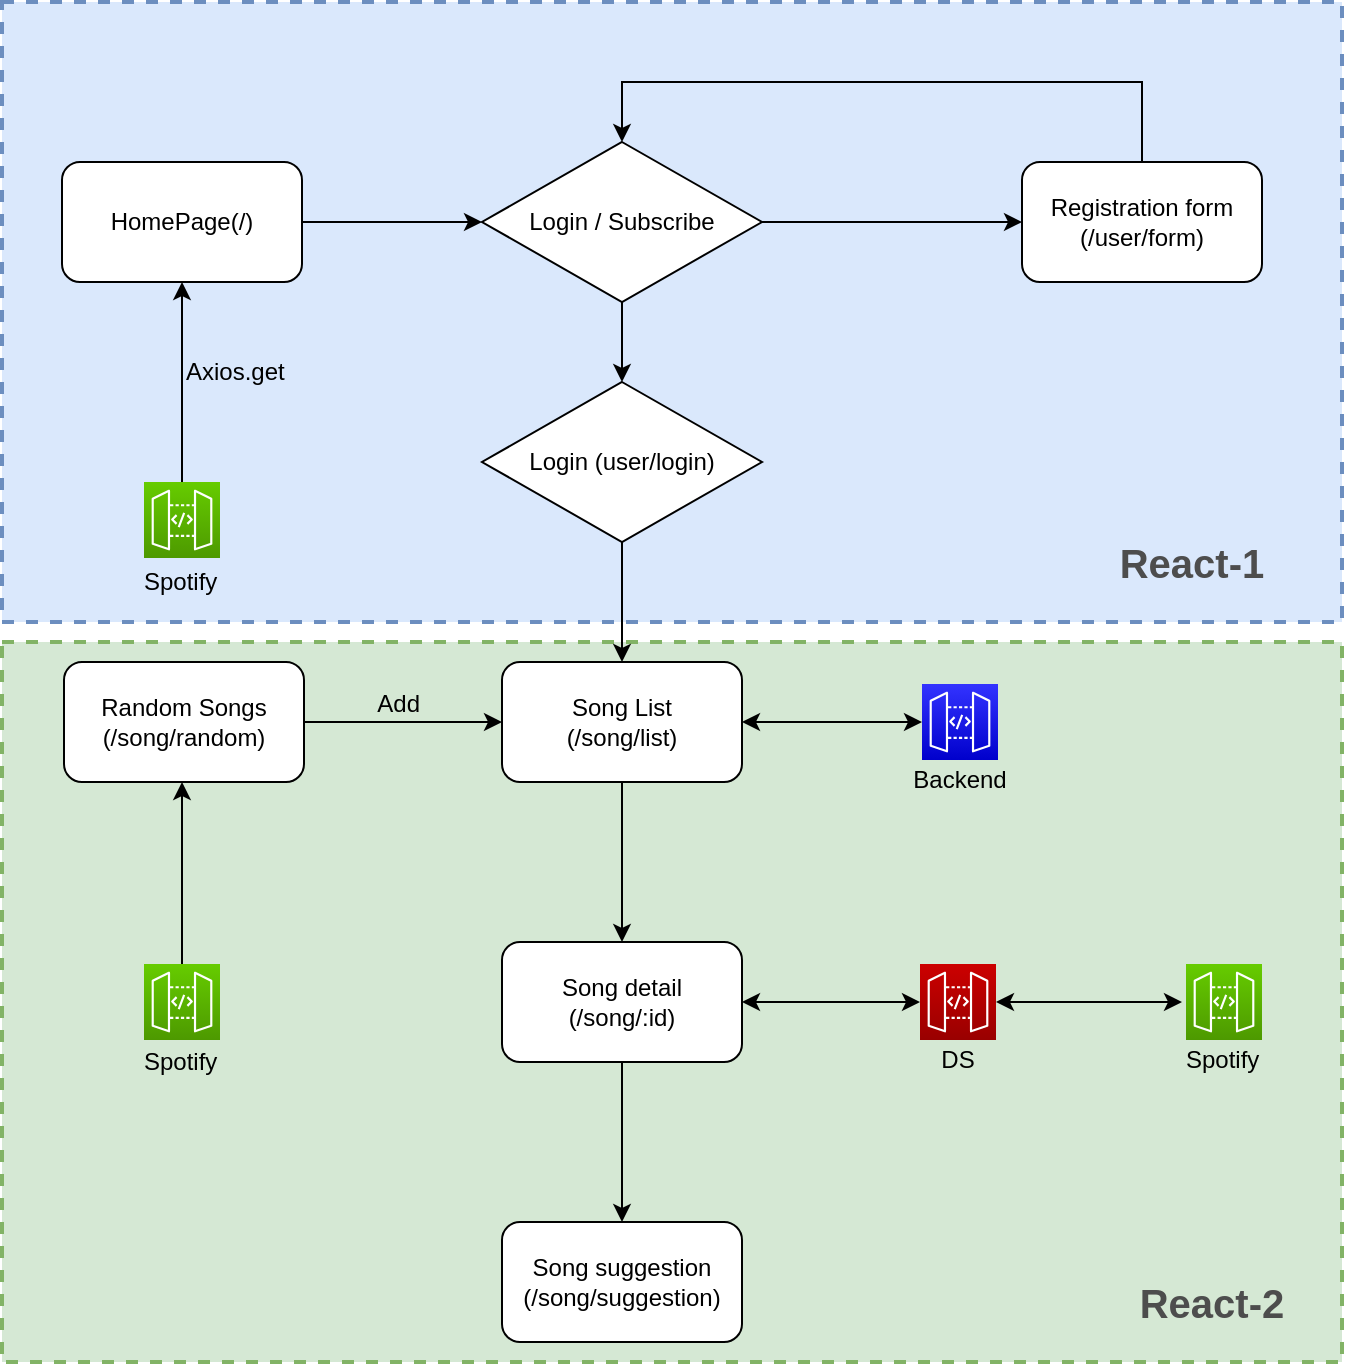 <mxfile version="13.3.0" type="device"><diagram id="zz8Z_sMmu_lL8bLqHVKg" name="Page-1"><mxGraphModel dx="1426" dy="754" grid="1" gridSize="10" guides="1" tooltips="1" connect="1" arrows="1" fold="1" page="1" pageScale="1" pageWidth="800" pageHeight="800" math="0" shadow="0"><root><mxCell id="0"/><mxCell id="1" parent="0"/><mxCell id="0-6y683_RrBZRug_oh3U-49" value="" style="rounded=0;whiteSpace=wrap;html=1;dashed=1;fillColor=#d5e8d4;strokeWidth=2;strokeColor=#82b366;" vertex="1" parent="1"><mxGeometry x="65" y="380" width="670" height="360" as="geometry"/></mxCell><mxCell id="0-6y683_RrBZRug_oh3U-48" value="" style="rounded=0;whiteSpace=wrap;html=1;dashed=1;fillColor=#dae8fc;strokeWidth=2;strokeColor=#6c8ebf;" vertex="1" parent="1"><mxGeometry x="65" y="60" width="670" height="310" as="geometry"/></mxCell><mxCell id="0-6y683_RrBZRug_oh3U-5" value="" style="edgeStyle=orthogonalEdgeStyle;rounded=0;orthogonalLoop=1;jettySize=auto;html=1;" edge="1" parent="1" source="0-6y683_RrBZRug_oh3U-6" target="0-6y683_RrBZRug_oh3U-4"><mxGeometry relative="1" as="geometry"/></mxCell><mxCell id="0-6y683_RrBZRug_oh3U-14" value="" style="edgeStyle=orthogonalEdgeStyle;rounded=0;orthogonalLoop=1;jettySize=auto;html=1;entryX=0;entryY=0.5;entryDx=0;entryDy=0;" edge="1" parent="1" source="0-6y683_RrBZRug_oh3U-1" target="0-6y683_RrBZRug_oh3U-6"><mxGeometry relative="1" as="geometry"><mxPoint x="295" y="170" as="targetPoint"/></mxGeometry></mxCell><mxCell id="0-6y683_RrBZRug_oh3U-1" value="HomePage(/)" style="rounded=1;whiteSpace=wrap;html=1;" vertex="1" parent="1"><mxGeometry x="95" y="140" width="120" height="60" as="geometry"/></mxCell><mxCell id="0-6y683_RrBZRug_oh3U-16" style="edgeStyle=orthogonalEdgeStyle;rounded=0;orthogonalLoop=1;jettySize=auto;html=1;entryX=0.5;entryY=0;entryDx=0;entryDy=0;" edge="1" parent="1" source="0-6y683_RrBZRug_oh3U-4" target="0-6y683_RrBZRug_oh3U-6"><mxGeometry relative="1" as="geometry"><mxPoint x="635" y="70" as="targetPoint"/><Array as="points"><mxPoint x="635" y="100"/><mxPoint x="375" y="100"/></Array></mxGeometry></mxCell><mxCell id="0-6y683_RrBZRug_oh3U-4" value="Registration form&lt;br&gt;(/user/form)" style="rounded=1;whiteSpace=wrap;html=1;" vertex="1" parent="1"><mxGeometry x="575" y="140" width="120" height="60" as="geometry"/></mxCell><mxCell id="0-6y683_RrBZRug_oh3U-9" value="" style="edgeStyle=orthogonalEdgeStyle;rounded=0;orthogonalLoop=1;jettySize=auto;html=1;" edge="1" parent="1" source="0-6y683_RrBZRug_oh3U-6" target="0-6y683_RrBZRug_oh3U-8"><mxGeometry relative="1" as="geometry"/></mxCell><mxCell id="0-6y683_RrBZRug_oh3U-6" value="Login / Subscribe" style="rhombus;whiteSpace=wrap;html=1;" vertex="1" parent="1"><mxGeometry x="305" y="130" width="140" height="80" as="geometry"/></mxCell><mxCell id="0-6y683_RrBZRug_oh3U-18" value="" style="edgeStyle=orthogonalEdgeStyle;rounded=0;orthogonalLoop=1;jettySize=auto;html=1;" edge="1" parent="1" source="0-6y683_RrBZRug_oh3U-8" target="0-6y683_RrBZRug_oh3U-17"><mxGeometry relative="1" as="geometry"/></mxCell><mxCell id="0-6y683_RrBZRug_oh3U-8" value="Login (user/login)" style="rhombus;whiteSpace=wrap;html=1;" vertex="1" parent="1"><mxGeometry x="305" y="250" width="140" height="80" as="geometry"/></mxCell><mxCell id="0-6y683_RrBZRug_oh3U-35" value="" style="edgeStyle=orthogonalEdgeStyle;rounded=0;orthogonalLoop=1;jettySize=auto;html=1;" edge="1" parent="1" source="0-6y683_RrBZRug_oh3U-17" target="0-6y683_RrBZRug_oh3U-34"><mxGeometry relative="1" as="geometry"/></mxCell><mxCell id="0-6y683_RrBZRug_oh3U-17" value="Song List&lt;br&gt;(/song/list)" style="rounded=1;whiteSpace=wrap;html=1;" vertex="1" parent="1"><mxGeometry x="315" y="390" width="120" height="60" as="geometry"/></mxCell><mxCell id="0-6y683_RrBZRug_oh3U-53" value="Random Songs&lt;br&gt;(/song/random)" style="rounded=1;whiteSpace=wrap;html=1;" vertex="1" parent="1"><mxGeometry x="96" y="390" width="120" height="60" as="geometry"/></mxCell><mxCell id="0-6y683_RrBZRug_oh3U-41" value="" style="edgeStyle=orthogonalEdgeStyle;rounded=0;orthogonalLoop=1;jettySize=auto;html=1;" edge="1" parent="1" source="0-6y683_RrBZRug_oh3U-34" target="0-6y683_RrBZRug_oh3U-40"><mxGeometry relative="1" as="geometry"/></mxCell><mxCell id="0-6y683_RrBZRug_oh3U-34" value="Song detail&lt;br&gt;(/song/:id)" style="rounded=1;whiteSpace=wrap;html=1;" vertex="1" parent="1"><mxGeometry x="315" y="530" width="120" height="60" as="geometry"/></mxCell><mxCell id="0-6y683_RrBZRug_oh3U-40" value="Song suggestion&lt;br&gt;(/song/suggestion)" style="rounded=1;whiteSpace=wrap;html=1;" vertex="1" parent="1"><mxGeometry x="315" y="670" width="120" height="60" as="geometry"/></mxCell><mxCell id="0-6y683_RrBZRug_oh3U-27" value="" style="edgeStyle=orthogonalEdgeStyle;rounded=0;orthogonalLoop=1;jettySize=auto;html=1;entryX=0.5;entryY=1;entryDx=0;entryDy=0;" edge="1" parent="1" source="0-6y683_RrBZRug_oh3U-21" target="0-6y683_RrBZRug_oh3U-1"><mxGeometry relative="1" as="geometry"><mxPoint x="155" y="220" as="targetPoint"/></mxGeometry></mxCell><mxCell id="0-6y683_RrBZRug_oh3U-21" value="" style="outlineConnect=0;fontColor=#232F3E;gradientColor=#66CC00;gradientDirection=north;fillColor=#4D9900;strokeColor=#ffffff;dashed=0;verticalLabelPosition=bottom;verticalAlign=top;align=center;html=1;fontSize=12;fontStyle=0;aspect=fixed;shape=mxgraph.aws4.resourceIcon;resIcon=mxgraph.aws4.api_gateway;" vertex="1" parent="1"><mxGeometry x="136" y="300" width="38" height="38" as="geometry"/></mxCell><mxCell id="0-6y683_RrBZRug_oh3U-22" value="" style="outlineConnect=0;fontColor=#232F3E;gradientColor=#66CC00;gradientDirection=north;fillColor=#4D9900;strokeColor=#ffffff;dashed=0;verticalLabelPosition=bottom;verticalAlign=top;align=center;html=1;fontSize=12;fontStyle=0;aspect=fixed;shape=mxgraph.aws4.resourceIcon;resIcon=mxgraph.aws4.api_gateway;" vertex="1" parent="1"><mxGeometry x="657" y="541" width="38" height="38" as="geometry"/></mxCell><mxCell id="0-6y683_RrBZRug_oh3U-23" value="Spotify&amp;nbsp;" style="text;html=1;strokeColor=none;fillColor=none;align=center;verticalAlign=middle;whiteSpace=wrap;rounded=0;" vertex="1" parent="1"><mxGeometry x="136" y="340" width="40" height="20" as="geometry"/></mxCell><mxCell id="0-6y683_RrBZRug_oh3U-28" value="Axios.get" style="text;html=1;strokeColor=none;fillColor=none;align=left;verticalAlign=middle;whiteSpace=wrap;rounded=0;" vertex="1" parent="1"><mxGeometry x="155" y="230" width="60" height="30" as="geometry"/></mxCell><mxCell id="0-6y683_RrBZRug_oh3U-29" value="" style="outlineConnect=0;fontColor=#232F3E;gradientColor=#3333FF;gradientDirection=north;fillColor=#0000CC;strokeColor=#ffffff;dashed=0;verticalLabelPosition=bottom;verticalAlign=top;align=center;html=1;fontSize=12;fontStyle=0;aspect=fixed;shape=mxgraph.aws4.resourceIcon;resIcon=mxgraph.aws4.api_gateway;" vertex="1" parent="1"><mxGeometry x="525" y="401" width="38" height="38" as="geometry"/></mxCell><mxCell id="0-6y683_RrBZRug_oh3U-30" value="" style="endArrow=classic;startArrow=classic;html=1;entryX=1;entryY=0.5;entryDx=0;entryDy=0;" edge="1" parent="1" source="0-6y683_RrBZRug_oh3U-29" target="0-6y683_RrBZRug_oh3U-17"><mxGeometry width="50" height="50" relative="1" as="geometry"><mxPoint x="565" y="410" as="sourcePoint"/><mxPoint x="615" y="360" as="targetPoint"/></mxGeometry></mxCell><mxCell id="0-6y683_RrBZRug_oh3U-32" value="Backend" style="text;html=1;strokeColor=none;fillColor=none;align=center;verticalAlign=middle;whiteSpace=wrap;rounded=0;" vertex="1" parent="1"><mxGeometry x="524" y="439" width="40" height="20" as="geometry"/></mxCell><mxCell id="0-6y683_RrBZRug_oh3U-36" value="" style="outlineConnect=0;fontColor=#232F3E;gradientColor=#CC0000;gradientDirection=north;fillColor=#990000;strokeColor=#ffffff;dashed=0;verticalLabelPosition=bottom;verticalAlign=top;align=center;html=1;fontSize=12;fontStyle=0;aspect=fixed;shape=mxgraph.aws4.resourceIcon;resIcon=mxgraph.aws4.api_gateway;" vertex="1" parent="1"><mxGeometry x="524" y="541" width="38" height="38" as="geometry"/></mxCell><mxCell id="0-6y683_RrBZRug_oh3U-37" value="DS" style="text;html=1;strokeColor=none;fillColor=none;align=center;verticalAlign=middle;whiteSpace=wrap;rounded=0;" vertex="1" parent="1"><mxGeometry x="523" y="579" width="40" height="20" as="geometry"/></mxCell><mxCell id="0-6y683_RrBZRug_oh3U-38" value="" style="endArrow=classic;startArrow=classic;html=1;exitX=1;exitY=0.5;exitDx=0;exitDy=0;" edge="1" parent="1" source="0-6y683_RrBZRug_oh3U-34" target="0-6y683_RrBZRug_oh3U-36"><mxGeometry width="50" height="50" relative="1" as="geometry"><mxPoint x="565" y="480" as="sourcePoint"/><mxPoint x="615" y="430" as="targetPoint"/></mxGeometry></mxCell><mxCell id="0-6y683_RrBZRug_oh3U-43" value="" style="endArrow=classic;startArrow=classic;html=1;" edge="1" parent="1" source="0-6y683_RrBZRug_oh3U-36"><mxGeometry width="50" height="50" relative="1" as="geometry"><mxPoint x="565" y="560" as="sourcePoint"/><mxPoint x="655" y="560" as="targetPoint"/></mxGeometry></mxCell><mxCell id="0-6y683_RrBZRug_oh3U-44" value="Spotify&amp;nbsp;" style="text;html=1;strokeColor=none;fillColor=none;align=center;verticalAlign=middle;whiteSpace=wrap;rounded=0;" vertex="1" parent="1"><mxGeometry x="657" y="579" width="40" height="20" as="geometry"/></mxCell><mxCell id="0-6y683_RrBZRug_oh3U-50" value="&lt;b&gt;&lt;font style=&quot;font-size: 20px&quot;&gt;React-1&lt;/font&gt;&lt;/b&gt;" style="text;html=1;strokeColor=none;fillColor=none;align=center;verticalAlign=middle;whiteSpace=wrap;rounded=0;dashed=1;fontColor=#4D4D4D;" vertex="1" parent="1"><mxGeometry x="615" y="330" width="90" height="20" as="geometry"/></mxCell><mxCell id="0-6y683_RrBZRug_oh3U-51" value="&lt;b&gt;&lt;font style=&quot;font-size: 20px&quot;&gt;React-2&lt;/font&gt;&lt;/b&gt;" style="text;html=1;strokeColor=none;fillColor=none;align=center;verticalAlign=middle;whiteSpace=wrap;rounded=0;dashed=1;fontColor=#4D4D4D;" vertex="1" parent="1"><mxGeometry x="625" y="700" width="90" height="20" as="geometry"/></mxCell><mxCell id="0-6y683_RrBZRug_oh3U-55" value="Add&amp;nbsp;" style="text;html=1;strokeColor=none;fillColor=none;align=center;verticalAlign=middle;whiteSpace=wrap;rounded=0;" vertex="1" parent="1"><mxGeometry x="245" y="401" width="40" height="20" as="geometry"/></mxCell><mxCell id="0-6y683_RrBZRug_oh3U-56" value="" style="endArrow=classic;html=1;exitX=1;exitY=0.5;exitDx=0;exitDy=0;" edge="1" parent="1" source="0-6y683_RrBZRug_oh3U-53" target="0-6y683_RrBZRug_oh3U-17"><mxGeometry width="50" height="50" relative="1" as="geometry"><mxPoint x="495" y="420" as="sourcePoint"/><mxPoint x="545" y="370" as="targetPoint"/></mxGeometry></mxCell><mxCell id="0-6y683_RrBZRug_oh3U-57" value="" style="outlineConnect=0;fontColor=#232F3E;gradientColor=#66CC00;gradientDirection=north;fillColor=#4D9900;strokeColor=#ffffff;dashed=0;verticalLabelPosition=bottom;verticalAlign=top;align=center;html=1;fontSize=12;fontStyle=0;aspect=fixed;shape=mxgraph.aws4.resourceIcon;resIcon=mxgraph.aws4.api_gateway;" vertex="1" parent="1"><mxGeometry x="136" y="541" width="38" height="38" as="geometry"/></mxCell><mxCell id="0-6y683_RrBZRug_oh3U-58" value="" style="edgeStyle=orthogonalEdgeStyle;rounded=0;orthogonalLoop=1;jettySize=auto;html=1;" edge="1" parent="1" source="0-6y683_RrBZRug_oh3U-57"><mxGeometry relative="1" as="geometry"><mxPoint x="165" y="310" as="sourcePoint"/><mxPoint x="155" y="450" as="targetPoint"/><Array as="points"/></mxGeometry></mxCell><mxCell id="0-6y683_RrBZRug_oh3U-59" value="Spotify&amp;nbsp;" style="text;html=1;strokeColor=none;fillColor=none;align=center;verticalAlign=middle;whiteSpace=wrap;rounded=0;" vertex="1" parent="1"><mxGeometry x="136" y="580" width="40" height="20" as="geometry"/></mxCell></root></mxGraphModel></diagram></mxfile>